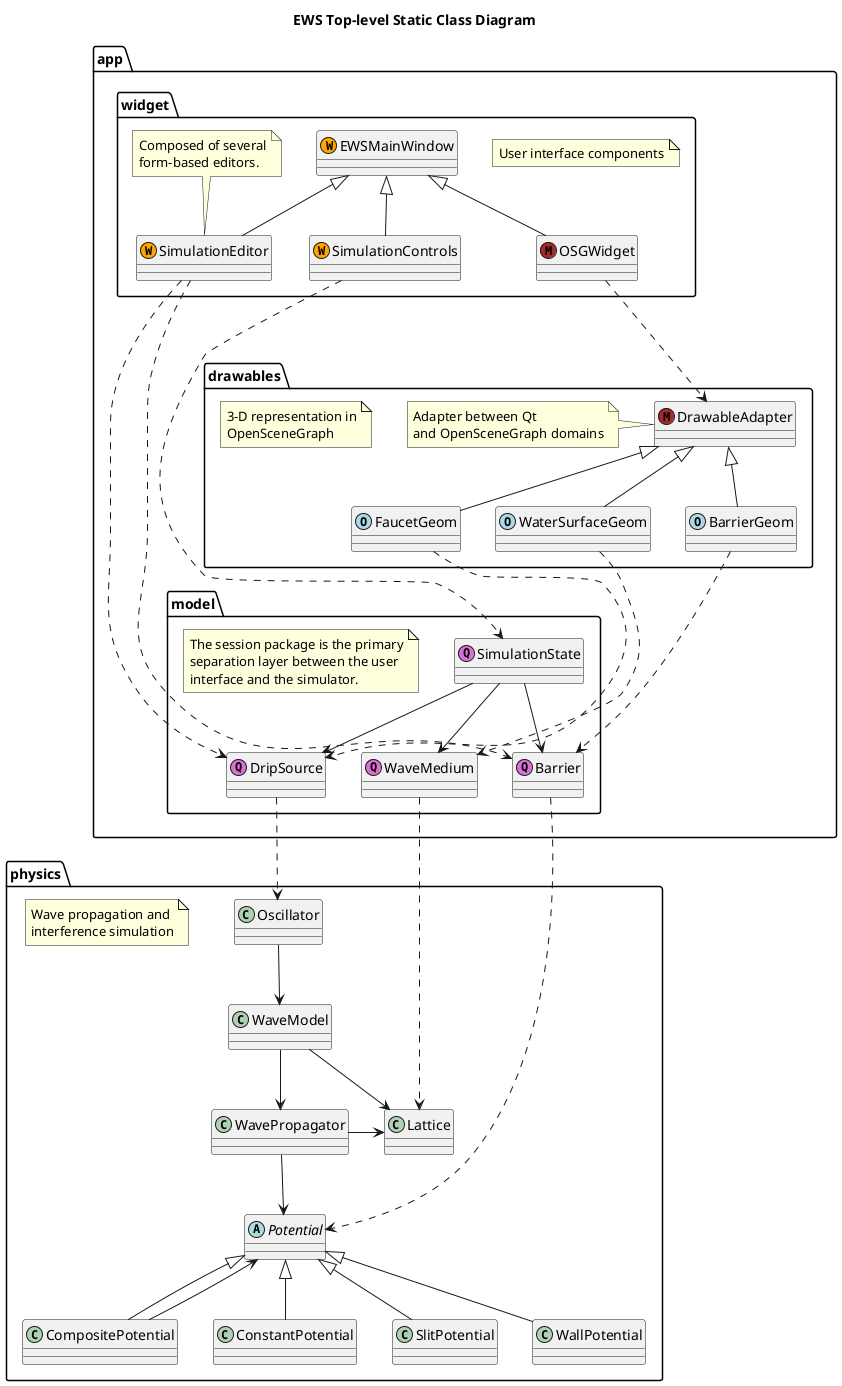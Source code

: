 {
  "sha1": "t7mrwbydksohr5topw8h0e1fpyae81w",
  "insertion": {
    "when": "2024-06-04T17:28:45.858Z",
    "user": "plantuml@gmail.com"
  }
}
@startuml
skinparam layout circo
skinparam ClassStereotypeFontSize 7
skinparam ClassStereotypeFontStyle Plain
skinparam ClassStereotypeFontName Helvetica
skinparam CircledCharacterFontStyle Bold
skinparam CircledCharacterFontSize 12
skinparam CircledCharacterRadius 8
!pragma defaultLabeldistance 2.1
!pragma defaultLabelangle 30
title EWS Top-level Static Class Diagram
package app {
package drawables {
note as N3
3-D representation in
OpenSceneGraph
end note
class DrawableAdapter << (M, brown) >>
class WaterSurfaceGeom << (O,lightblue) >>
class BarrierGeom << (O,lightblue) >>
class FaucetGeom << (O,lightblue) >>
DrawableAdapter <|-- WaterSurfaceGeom
DrawableAdapter <|-- BarrierGeom
DrawableAdapter <|-- FaucetGeom
note as N4
Adapter between Qt
and OpenSceneGraph domains
end note
N4 .> DrawableAdapter
}
package widget {
note as N2
User interface components
end note
class EWSMainWindow << (W,orange) >>
class SimulationEditor << (W,orange) >>
class SimulationControls << (W,orange) >>
class OSGWidget << (M, brown) >>
EWSMainWindow <|-- SimulationEditor
EWSMainWindow <|-- OSGWidget
EWSMainWindow <|-- SimulationControls
note as N0
Composed of several
form-based editors.
end note
N0 ..> SimulationEditor
}
package model {
class SimulationState <<(Q,orchid)>>
class DripSource <<(Q,orchid)>>
class Barrier <<(Q,orchid)>>
class WaveMedium <<(Q,orchid)>>
SimulationState --> DripSource
SimulationState --> Barrier
SimulationState --> WaveMedium
note as N1
The session package is the primary
separation layer between the user
interface and the simulator.
end note
}
}
package physics {
class WaveModel
class Lattice
class Oscillator
class WavePropagator
Oscillator --> WaveModel
WaveModel --> Lattice
WaveModel --> WavePropagator
WavePropagator -> Lattice
note as N5
Wave propagation and
interference simulation
end note
abstract class Potential
Potential <|-- CompositePotential
CompositePotential --> Potential
Potential <|--  ConstantPotential
Potential <|--  SlitPotential
Potential <|--  WallPotential
WavePropagator --> Potential
}
DripSource ..> Oscillator
Barrier ..> Potential
WaveMedium ..> Lattice
SimulationEditor ..> DripSource
SimulationEditor ..> Barrier
SimulationControls ..> SimulationState
OSGWidget ...> DrawableAdapter
WaterSurfaceGeom ...> WaveMedium
BarrierGeom ...> Barrier
FaucetGeom ...> DripSource
@enduml
